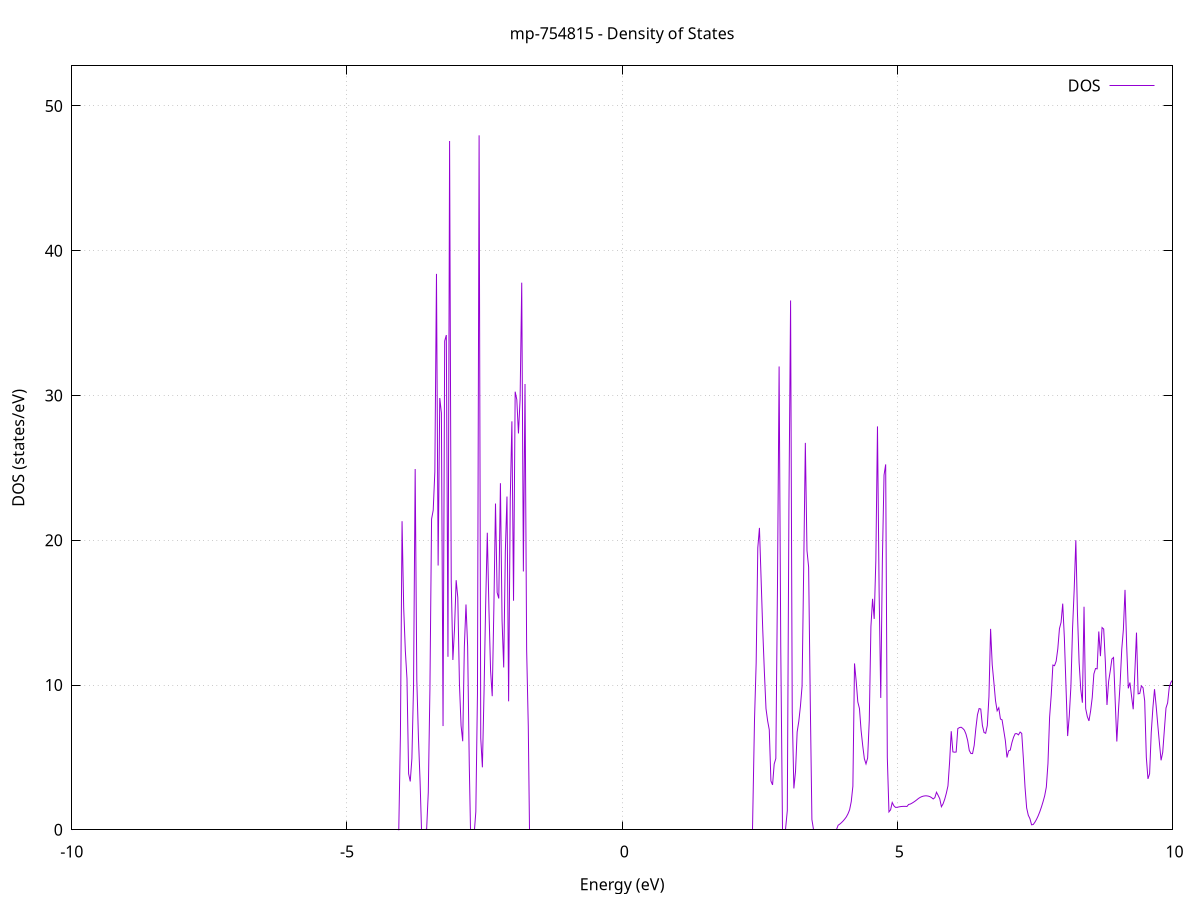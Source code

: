 set title 'mp-754815 - Density of States'
set xlabel 'Energy (eV)'
set ylabel 'DOS (states/eV)'
set grid
set xrange [-10:10]
set yrange [0:52.766]
set xzeroaxis lt -1
set terminal png size 800,600
set output 'mp-754815_dos_gnuplot.png'
plot '-' using 1:2 with lines title 'DOS'
-45.582300 0.000000
-45.552500 0.000000
-45.522700 0.000000
-45.492900 0.000000
-45.463100 0.000000
-45.433300 0.000000
-45.403500 0.000000
-45.373700 0.000000
-45.344000 0.000000
-45.314200 0.000000
-45.284400 0.000000
-45.254600 0.000000
-45.224800 0.000000
-45.195000 0.000000
-45.165200 0.000000
-45.135400 0.000000
-45.105700 0.000000
-45.075900 0.000000
-45.046100 0.000000
-45.016300 0.000000
-44.986500 0.000000
-44.956700 0.000000
-44.926900 0.000000
-44.897100 0.000000
-44.867400 0.000000
-44.837600 0.000000
-44.807800 0.000000
-44.778000 0.000000
-44.748200 0.000000
-44.718400 0.000000
-44.688600 0.000000
-44.658800 0.000000
-44.629100 0.000000
-44.599300 0.000000
-44.569500 0.000000
-44.539700 0.000000
-44.509900 0.000000
-44.480100 0.000000
-44.450300 0.000000
-44.420500 0.000000
-44.390800 0.000000
-44.361000 0.000000
-44.331200 0.000000
-44.301400 0.000000
-44.271600 0.000000
-44.241800 0.000000
-44.212000 0.000000
-44.182200 0.000000
-44.152500 0.000000
-44.122700 0.000000
-44.092900 0.000000
-44.063100 0.000000
-44.033300 0.000000
-44.003500 0.000000
-43.973700 0.000000
-43.943900 0.000000
-43.914200 0.000000
-43.884400 0.000000
-43.854600 0.000000
-43.824800 0.000000
-43.795000 0.000000
-43.765200 0.000000
-43.735400 0.000000
-43.705600 0.000000
-43.675900 0.000000
-43.646100 0.000000
-43.616300 0.000000
-43.586500 0.000000
-43.556700 0.000000
-43.526900 0.000000
-43.497100 0.000000
-43.467300 0.000000
-43.437600 0.000000
-43.407800 0.000000
-43.378000 0.000000
-43.348200 0.000000
-43.318400 0.000000
-43.288600 0.000000
-43.258800 0.000000
-43.229000 0.000000
-43.199300 0.000000
-43.169500 0.000000
-43.139700 0.000000
-43.109900 0.000000
-43.080100 0.000000
-43.050300 0.000000
-43.020500 0.000000
-42.990700 0.000000
-42.961000 0.000000
-42.931200 0.000000
-42.901400 0.000000
-42.871600 0.000000
-42.841800 0.000000
-42.812000 0.000000
-42.782200 0.000000
-42.752400 0.000000
-42.722700 0.000000
-42.692900 0.000000
-42.663100 0.000000
-42.633300 0.000000
-42.603500 0.000000
-42.573700 0.000000
-42.543900 0.000000
-42.514100 0.000000
-42.484400 0.000000
-42.454600 0.000000
-42.424800 0.000000
-42.395000 0.000000
-42.365200 0.000000
-42.335400 0.000000
-42.305600 0.000000
-42.275800 0.000000
-42.246100 0.000000
-42.216300 0.000000
-42.186500 0.000000
-42.156700 0.000000
-42.126900 0.000000
-42.097100 0.000000
-42.067300 0.000000
-42.037500 0.000000
-42.007800 0.000000
-41.978000 0.000000
-41.948200 0.000000
-41.918400 0.000000
-41.888600 0.000000
-41.858800 0.000000
-41.829000 0.000000
-41.799200 0.000000
-41.769500 0.000000
-41.739700 0.000000
-41.709900 0.000000
-41.680100 0.000000
-41.650300 0.000000
-41.620500 0.000000
-41.590700 0.000000
-41.560900 0.000000
-41.531200 0.000000
-41.501400 0.000000
-41.471600 0.000000
-41.441800 0.000000
-41.412000 0.000000
-41.382200 0.000000
-41.352400 0.000000
-41.322600 0.000000
-41.292900 0.000000
-41.263100 0.000000
-41.233300 0.000000
-41.203500 0.000000
-41.173700 0.000000
-41.143900 0.000000
-41.114100 0.000000
-41.084300 0.000000
-41.054600 0.000000
-41.024800 0.000000
-40.995000 0.000000
-40.965200 0.000000
-40.935400 0.000000
-40.905600 0.000000
-40.875800 0.000000
-40.846000 0.000000
-40.816300 0.000000
-40.786500 0.000000
-40.756700 0.000000
-40.726900 0.000000
-40.697100 0.000000
-40.667300 0.000000
-40.637500 0.000000
-40.607800 0.000000
-40.578000 0.000000
-40.548200 0.000000
-40.518400 0.000000
-40.488600 0.000000
-40.458800 0.000000
-40.429000 0.000000
-40.399200 0.000000
-40.369500 0.000000
-40.339700 0.000000
-40.309900 0.000000
-40.280100 0.000000
-40.250300 0.000000
-40.220500 0.000000
-40.190700 0.000000
-40.160900 0.000000
-40.131200 0.000000
-40.101400 0.000000
-40.071600 0.000000
-40.041800 0.000000
-40.012000 0.000000
-39.982200 0.000000
-39.952400 0.000000
-39.922600 0.000000
-39.892900 0.000000
-39.863100 0.000000
-39.833300 0.000000
-39.803500 0.000000
-39.773700 0.000000
-39.743900 0.000000
-39.714100 0.000000
-39.684300 0.000000
-39.654600 0.000000
-39.624800 0.000000
-39.595000 0.000000
-39.565200 0.000000
-39.535400 0.000000
-39.505600 0.000000
-39.475800 0.000000
-39.446000 0.000000
-39.416300 0.000000
-39.386500 0.000000
-39.356700 0.000000
-39.326900 0.000000
-39.297100 0.000000
-39.267300 0.000000
-39.237500 0.000000
-39.207700 0.000000
-39.178000 0.000000
-39.148200 0.000000
-39.118400 0.000000
-39.088600 0.000000
-39.058800 0.000000
-39.029000 0.000000
-38.999200 0.000000
-38.969400 0.000000
-38.939700 0.000000
-38.909900 0.000000
-38.880100 0.000000
-38.850300 0.000000
-38.820500 0.000000
-38.790700 0.000000
-38.760900 0.000000
-38.731100 0.000000
-38.701400 0.000000
-38.671600 0.000000
-38.641800 0.000000
-38.612000 0.000000
-38.582200 0.000000
-38.552400 0.000000
-38.522600 0.000000
-38.492800 0.000000
-38.463100 0.000000
-38.433300 0.000000
-38.403500 0.000000
-38.373700 0.000000
-38.343900 0.000000
-38.314100 0.000000
-38.284300 0.000000
-38.254500 0.000000
-38.224800 0.000000
-38.195000 0.000000
-38.165200 0.000000
-38.135400 0.000000
-38.105600 0.000000
-38.075800 0.000000
-38.046000 0.000000
-38.016200 0.000000
-37.986500 0.000000
-37.956700 0.000000
-37.926900 0.000000
-37.897100 0.000000
-37.867300 0.000000
-37.837500 0.000000
-37.807700 0.000000
-37.777900 0.000000
-37.748200 0.000000
-37.718400 0.000000
-37.688600 0.000000
-37.658800 0.000000
-37.629000 0.000000
-37.599200 0.000000
-37.569400 0.000000
-37.539600 0.000000
-37.509900 0.000000
-37.480100 0.000000
-37.450300 0.000000
-37.420500 0.000000
-37.390700 0.000000
-37.360900 0.000000
-37.331100 0.000000
-37.301300 0.000000
-37.271600 0.000000
-37.241800 0.000000
-37.212000 0.000000
-37.182200 0.000000
-37.152400 0.000000
-37.122600 0.000000
-37.092800 0.000000
-37.063000 0.000000
-37.033300 0.000000
-37.003500 0.000000
-36.973700 0.000000
-36.943900 0.000000
-36.914100 0.000000
-36.884300 0.000000
-36.854500 0.000000
-36.824700 0.000000
-36.795000 0.000000
-36.765200 0.000000
-36.735400 0.000000
-36.705600 0.000000
-36.675800 0.000000
-36.646000 0.000000
-36.616200 0.000000
-36.586400 0.000000
-36.556700 0.000000
-36.526900 0.000000
-36.497100 0.000000
-36.467300 0.000000
-36.437500 0.000000
-36.407700 0.000000
-36.377900 0.000000
-36.348100 0.000000
-36.318400 0.000000
-36.288600 0.000000
-36.258800 0.000000
-36.229000 0.000000
-36.199200 0.000000
-36.169400 0.000000
-36.139600 0.000000
-36.109800 0.000000
-36.080100 0.000000
-36.050300 0.000000
-36.020500 0.000000
-35.990700 0.000000
-35.960900 0.000000
-35.931100 0.000000
-35.901300 0.000000
-35.871500 0.000000
-35.841800 0.000000
-35.812000 0.000000
-35.782200 0.000000
-35.752400 0.000000
-35.722600 0.000000
-35.692800 0.000000
-35.663000 0.000000
-35.633200 0.000000
-35.603500 0.000000
-35.573700 0.000000
-35.543900 0.000000
-35.514100 0.000000
-35.484300 0.000000
-35.454500 0.000000
-35.424700 0.000000
-35.394900 0.000000
-35.365200 0.000000
-35.335400 0.000000
-35.305600 0.000000
-35.275800 0.000000
-35.246000 0.000000
-35.216200 0.000000
-35.186400 0.000000
-35.156700 0.000000
-35.126900 0.000000
-35.097100 0.000000
-35.067300 0.000000
-35.037500 0.000000
-35.007700 0.000000
-34.977900 0.000000
-34.948100 0.000000
-34.918400 0.000000
-34.888600 0.000000
-34.858800 0.000000
-34.829000 0.000000
-34.799200 0.000000
-34.769400 0.000000
-34.739600 0.000000
-34.709800 0.000000
-34.680100 0.000000
-34.650300 0.000000
-34.620500 0.000000
-34.590700 0.000000
-34.560900 0.000000
-34.531100 0.000000
-34.501300 0.000000
-34.471500 0.000000
-34.441800 0.000000
-34.412000 0.000000
-34.382200 0.000000
-34.352400 0.000000
-34.322600 0.000000
-34.292800 0.000000
-34.263000 0.000000
-34.233200 0.000000
-34.203500 0.000000
-34.173700 0.000000
-34.143900 0.000000
-34.114100 0.000000
-34.084300 0.000000
-34.054500 0.000000
-34.024700 0.000000
-33.994900 0.000000
-33.965200 0.000000
-33.935400 0.000000
-33.905600 0.000000
-33.875800 0.000000
-33.846000 0.000000
-33.816200 0.000000
-33.786400 0.000000
-33.756600 0.000000
-33.726900 0.000000
-33.697100 0.000000
-33.667300 0.000000
-33.637500 0.000000
-33.607700 0.000000
-33.577900 0.000000
-33.548100 0.000000
-33.518300 0.000000
-33.488600 0.000000
-33.458800 0.000000
-33.429000 0.000000
-33.399200 0.000000
-33.369400 0.000000
-33.339600 0.000000
-33.309800 0.000000
-33.280000 0.000000
-33.250300 0.000000
-33.220500 0.000000
-33.190700 0.000000
-33.160900 0.000000
-33.131100 0.000000
-33.101300 0.000000
-33.071500 0.000000
-33.041700 0.000000
-33.012000 0.000000
-32.982200 0.000000
-32.952400 0.000000
-32.922600 0.000000
-32.892800 0.000000
-32.863000 0.000000
-32.833200 0.000000
-32.803400 0.000000
-32.773700 0.000000
-32.743900 0.000000
-32.714100 0.000000
-32.684300 0.000000
-32.654500 0.000000
-32.624700 0.000000
-32.594900 0.000000
-32.565100 0.000000
-32.535400 0.000000
-32.505600 0.000000
-32.475800 0.000000
-32.446000 0.000000
-32.416200 0.000000
-32.386400 0.000000
-32.356600 0.000000
-32.326800 0.000000
-32.297100 0.000000
-32.267300 0.000000
-32.237500 0.000000
-32.207700 0.000000
-32.177900 0.000000
-32.148100 0.000000
-32.118300 0.000000
-32.088500 0.000000
-32.058800 0.000000
-32.029000 0.000000
-31.999200 0.000000
-31.969400 0.000000
-31.939600 0.000000
-31.909800 0.000000
-31.880000 0.000000
-31.850200 0.000000
-31.820500 0.000000
-31.790700 0.000000
-31.760900 0.000000
-31.731100 0.000000
-31.701300 0.000000
-31.671500 0.000000
-31.641700 0.000000
-31.611900 0.000000
-31.582200 0.000000
-31.552400 0.000000
-31.522600 0.000000
-31.492800 0.000000
-31.463000 0.000000
-31.433200 0.000000
-31.403400 0.000000
-31.373600 0.000000
-31.343900 0.000000
-31.314100 0.000000
-31.284300 0.000000
-31.254500 0.000000
-31.224700 0.000000
-31.194900 0.000000
-31.165100 0.000000
-31.135300 0.000000
-31.105600 0.000000
-31.075800 0.000000
-31.046000 0.000000
-31.016200 0.000000
-30.986400 0.000000
-30.956600 0.000000
-30.926800 0.000000
-30.897000 0.000000
-30.867300 0.000000
-30.837500 0.000000
-30.807700 0.000000
-30.777900 0.000000
-30.748100 0.000000
-30.718300 0.000000
-30.688500 0.000000
-30.658700 0.000000
-30.629000 0.000000
-30.599200 0.000000
-30.569400 0.000000
-30.539600 0.000000
-30.509800 0.000000
-30.480000 0.000000
-30.450200 0.000000
-30.420400 0.000000
-30.390700 0.000000
-30.360900 0.000000
-30.331100 0.000000
-30.301300 0.000000
-30.271500 0.000000
-30.241700 0.000000
-30.211900 0.000000
-30.182100 0.000000
-30.152400 0.000000
-30.122600 0.000000
-30.092800 0.000000
-30.063000 0.000000
-30.033200 0.000000
-30.003400 0.000000
-29.973600 0.000000
-29.943900 0.000000
-29.914100 0.000000
-29.884300 0.000000
-29.854500 0.000000
-29.824700 0.000000
-29.794900 0.000000
-29.765100 0.000000
-29.735300 0.000000
-29.705600 0.000000
-29.675800 0.000000
-29.646000 0.000000
-29.616200 0.000000
-29.586400 0.000000
-29.556600 0.000000
-29.526800 0.000000
-29.497000 0.000000
-29.467300 0.000000
-29.437500 0.000000
-29.407700 0.000000
-29.377900 0.000000
-29.348100 0.000000
-29.318300 0.000000
-29.288500 0.000000
-29.258700 0.000000
-29.229000 0.000000
-29.199200 0.000000
-29.169400 0.000000
-29.139600 0.000000
-29.109800 0.000000
-29.080000 0.000000
-29.050200 0.000000
-29.020400 0.000000
-28.990700 0.000000
-28.960900 0.000000
-28.931100 0.000000
-28.901300 0.000000
-28.871500 0.000000
-28.841700 0.000000
-28.811900 0.000000
-28.782100 0.000000
-28.752400 0.000000
-28.722600 0.000000
-28.692800 0.000000
-28.663000 0.000000
-28.633200 0.000000
-28.603400 0.000000
-28.573600 0.000000
-28.543800 0.000000
-28.514100 0.000000
-28.484300 0.000000
-28.454500 0.000000
-28.424700 0.000000
-28.394900 0.000000
-28.365100 0.000000
-28.335300 0.000000
-28.305500 0.000000
-28.275800 0.000000
-28.246000 0.000000
-28.216200 0.000000
-28.186400 0.000000
-28.156600 0.000000
-28.126800 0.000000
-28.097000 0.000000
-28.067200 0.000000
-28.037500 0.000000
-28.007700 0.000000
-27.977900 0.000000
-27.948100 0.000000
-27.918300 0.000000
-27.888500 0.000000
-27.858700 0.000000
-27.828900 0.000000
-27.799200 0.000000
-27.769400 0.000000
-27.739600 0.000000
-27.709800 0.000000
-27.680000 0.000000
-27.650200 0.000000
-27.620400 0.000000
-27.590600 0.000000
-27.560900 0.000000
-27.531100 0.000000
-27.501300 0.000000
-27.471500 0.000000
-27.441700 0.000000
-27.411900 0.000000
-27.382100 0.000000
-27.352300 0.000000
-27.322600 0.000000
-27.292800 0.000000
-27.263000 0.000000
-27.233200 0.000000
-27.203400 0.000000
-27.173600 0.000000
-27.143800 0.000000
-27.114000 0.000000
-27.084300 0.000000
-27.054500 0.000000
-27.024700 0.000000
-26.994900 0.000000
-26.965100 0.000000
-26.935300 0.000000
-26.905500 0.000000
-26.875700 0.000000
-26.846000 0.000000
-26.816200 0.000000
-26.786400 0.000000
-26.756600 0.000000
-26.726800 0.000000
-26.697000 0.000000
-26.667200 0.000000
-26.637400 0.000000
-26.607700 0.000000
-26.577900 0.000000
-26.548100 0.000000
-26.518300 0.000000
-26.488500 0.000000
-26.458700 0.000000
-26.428900 0.000000
-26.399100 0.000000
-26.369400 0.000000
-26.339600 0.000000
-26.309800 0.000000
-26.280000 0.000000
-26.250200 0.000000
-26.220400 0.000000
-26.190600 0.000000
-26.160800 0.000000
-26.131100 0.000000
-26.101300 0.000000
-26.071500 0.000000
-26.041700 0.000000
-26.011900 0.000000
-25.982100 0.000000
-25.952300 0.000000
-25.922500 0.000000
-25.892800 0.000000
-25.863000 0.000000
-25.833200 0.000000
-25.803400 0.000000
-25.773600 0.000000
-25.743800 0.000000
-25.714000 0.000000
-25.684200 0.000000
-25.654500 0.000000
-25.624700 0.000000
-25.594900 0.000000
-25.565100 0.000000
-25.535300 0.000000
-25.505500 0.000000
-25.475700 0.000000
-25.445900 0.000000
-25.416200 0.000000
-25.386400 0.000000
-25.356600 0.000000
-25.326800 0.000000
-25.297000 0.000000
-25.267200 0.000000
-25.237400 0.000000
-25.207600 0.000000
-25.177900 0.000000
-25.148100 0.000000
-25.118300 0.000000
-25.088500 0.000000
-25.058700 0.000000
-25.028900 0.000000
-24.999100 0.000000
-24.969300 0.000000
-24.939600 0.000000
-24.909800 0.000000
-24.880000 0.000000
-24.850200 0.000000
-24.820400 0.000000
-24.790600 0.000000
-24.760800 0.000000
-24.731100 0.000000
-24.701300 0.000000
-24.671500 0.000000
-24.641700 0.000000
-24.611900 0.000000
-24.582100 0.000000
-24.552300 0.000000
-24.522500 0.000000
-24.492800 0.000000
-24.463000 0.000000
-24.433200 0.000000
-24.403400 0.000000
-24.373600 0.000000
-24.343800 0.000000
-24.314000 0.000000
-24.284200 0.000000
-24.254500 0.000000
-24.224700 0.000000
-24.194900 0.000000
-24.165100 0.000000
-24.135300 0.000000
-24.105500 0.000000
-24.075700 0.000000
-24.045900 0.000000
-24.016200 0.000000
-23.986400 0.000000
-23.956600 0.000000
-23.926800 0.000000
-23.897000 0.000000
-23.867200 0.000000
-23.837400 0.000000
-23.807600 0.000000
-23.777900 0.000000
-23.748100 0.000000
-23.718300 0.000000
-23.688500 0.000000
-23.658700 0.000000
-23.628900 0.000000
-23.599100 0.000000
-23.569300 0.000000
-23.539600 0.000000
-23.509800 0.000000
-23.480000 0.000000
-23.450200 0.000000
-23.420400 0.000000
-23.390600 0.000000
-23.360800 0.000000
-23.331000 0.000000
-23.301300 0.000000
-23.271500 0.000000
-23.241700 0.000000
-23.211900 0.000000
-23.182100 0.000000
-23.152300 0.000000
-23.122500 0.000000
-23.092700 0.000000
-23.063000 0.000000
-23.033200 0.000000
-23.003400 0.000000
-22.973600 77.261100
-22.943800 0.000000
-22.914000 56.238000
-22.884200 0.000000
-22.854400 0.000000
-22.824700 0.000000
-22.794900 0.000000
-22.765100 0.000000
-22.735300 0.000000
-22.705500 0.000000
-22.675700 0.000000
-22.645900 0.000000
-22.616100 0.000000
-22.586400 0.000000
-22.556600 0.000000
-22.526800 0.000000
-22.497000 0.000000
-22.467200 0.000000
-22.437400 0.000000
-22.407600 0.000000
-22.377800 0.000000
-22.348100 0.000000
-22.318300 0.000000
-22.288500 0.000000
-22.258700 0.000000
-22.228900 0.000000
-22.199100 0.000000
-22.169300 0.000000
-22.139500 0.000000
-22.109800 0.000000
-22.080000 0.000000
-22.050200 0.000000
-22.020400 0.000000
-21.990600 0.000000
-21.960800 0.000000
-21.931000 0.000000
-21.901200 0.000000
-21.871500 0.000000
-21.841700 0.000000
-21.811900 0.000000
-21.782100 0.000000
-21.752300 0.000000
-21.722500 0.000000
-21.692700 0.000000
-21.662900 0.000000
-21.633200 0.000000
-21.603400 0.000000
-21.573600 0.000000
-21.543800 0.000000
-21.514000 0.000000
-21.484200 0.000000
-21.454400 0.000000
-21.424600 0.000000
-21.394900 0.000000
-21.365100 0.000000
-21.335300 0.000000
-21.305500 0.000000
-21.275700 0.000000
-21.245900 0.000000
-21.216100 0.000000
-21.186300 0.000000
-21.156600 0.000000
-21.126800 0.000000
-21.097000 0.000000
-21.067200 0.000000
-21.037400 0.000000
-21.007600 0.000000
-20.977800 0.000000
-20.948000 0.000000
-20.918300 0.000000
-20.888500 0.000000
-20.858700 0.000000
-20.828900 0.000000
-20.799100 0.000000
-20.769300 0.000000
-20.739500 0.000000
-20.709700 0.000000
-20.680000 0.000000
-20.650200 0.000000
-20.620400 0.000000
-20.590600 0.000000
-20.560800 0.000000
-20.531000 0.000000
-20.501200 0.000000
-20.471400 0.000000
-20.441700 0.000000
-20.411900 0.000000
-20.382100 0.000000
-20.352300 0.000000
-20.322500 0.000000
-20.292700 0.000000
-20.262900 0.000000
-20.233100 0.000000
-20.203400 0.000000
-20.173600 0.000000
-20.143800 0.000000
-20.114000 0.000000
-20.084200 0.000000
-20.054400 0.000000
-20.024600 0.000000
-19.994800 0.000000
-19.965100 0.000000
-19.935300 0.000000
-19.905500 0.000000
-19.875700 0.000000
-19.845900 0.000000
-19.816100 0.000000
-19.786300 0.000000
-19.756500 0.000000
-19.726800 0.000000
-19.697000 0.000000
-19.667200 0.000000
-19.637400 0.000000
-19.607600 0.000000
-19.577800 0.000000
-19.548000 0.000000
-19.518200 0.000000
-19.488500 0.000000
-19.458700 0.000000
-19.428900 0.000000
-19.399100 0.000000
-19.369300 0.000000
-19.339500 0.000000
-19.309700 0.000000
-19.280000 0.000000
-19.250200 0.000000
-19.220400 0.000000
-19.190600 0.000000
-19.160800 0.000000
-19.131000 0.000000
-19.101200 0.000000
-19.071400 0.000000
-19.041700 0.000000
-19.011900 0.000000
-18.982100 0.000000
-18.952300 0.000000
-18.922500 0.000000
-18.892700 0.000000
-18.862900 0.000000
-18.833100 0.000000
-18.803400 0.000000
-18.773600 0.000000
-18.743800 0.000000
-18.714000 0.000000
-18.684200 0.000000
-18.654400 0.000000
-18.624600 0.000000
-18.594800 0.000000
-18.565100 0.000000
-18.535300 0.000000
-18.505500 0.000000
-18.475700 0.000000
-18.445900 0.000000
-18.416100 0.000000
-18.386300 0.000000
-18.356500 0.000000
-18.326800 0.000000
-18.297000 0.000000
-18.267200 0.000000
-18.237400 0.000000
-18.207600 0.000000
-18.177800 0.000000
-18.148000 0.000000
-18.118200 0.000000
-18.088500 0.000000
-18.058700 0.000000
-18.028900 0.000000
-17.999100 0.000000
-17.969300 0.000000
-17.939500 0.000000
-17.909700 0.000000
-17.879900 0.000000
-17.850200 0.000000
-17.820400 0.000000
-17.790600 0.000000
-17.760800 0.000000
-17.731000 0.000000
-17.701200 0.000000
-17.671400 0.000000
-17.641600 0.000000
-17.611900 0.000000
-17.582100 0.000000
-17.552300 0.000000
-17.522500 0.000000
-17.492700 0.000000
-17.462900 0.000000
-17.433100 0.000000
-17.403300 0.000000
-17.373600 0.000000
-17.343800 0.000000
-17.314000 0.000000
-17.284200 0.000000
-17.254400 0.000000
-17.224600 0.000000
-17.194800 0.000000
-17.165000 0.000000
-17.135300 0.000000
-17.105500 0.000000
-17.075700 0.000000
-17.045900 0.000000
-17.016100 0.000000
-16.986300 0.000000
-16.956500 0.000000
-16.926700 0.000000
-16.897000 0.000000
-16.867200 0.000000
-16.837400 0.000000
-16.807600 0.000000
-16.777800 0.000000
-16.748000 0.000000
-16.718200 0.000000
-16.688400 0.000000
-16.658700 0.000000
-16.628900 0.000000
-16.599100 0.000000
-16.569300 0.000000
-16.539500 0.000000
-16.509700 0.000000
-16.479900 0.000000
-16.450100 0.000000
-16.420400 0.000000
-16.390600 0.000000
-16.360800 0.000000
-16.331000 0.000000
-16.301200 0.000000
-16.271400 0.000000
-16.241600 0.000000
-16.211800 0.000000
-16.182100 0.000000
-16.152300 0.000000
-16.122500 0.000000
-16.092700 0.000000
-16.062900 0.000000
-16.033100 0.000000
-16.003300 0.000000
-15.973500 0.000000
-15.943800 0.000000
-15.914000 0.000000
-15.884200 0.000000
-15.854400 0.000000
-15.824600 0.000000
-15.794800 0.000000
-15.765000 0.000000
-15.735200 0.000000
-15.705500 0.000000
-15.675700 0.000000
-15.645900 0.000000
-15.616100 0.000000
-15.586300 0.000000
-15.556500 0.000000
-15.526700 0.000000
-15.496900 0.000000
-15.467200 0.000000
-15.437400 0.000000
-15.407600 0.000000
-15.377800 0.000000
-15.348000 0.000000
-15.318200 0.000000
-15.288400 0.000000
-15.258600 0.000000
-15.228900 0.000000
-15.199100 0.000000
-15.169300 0.000000
-15.139500 0.000000
-15.109700 0.000000
-15.079900 0.000000
-15.050100 0.000000
-15.020300 0.000000
-14.990600 0.000000
-14.960800 0.000000
-14.931000 0.000000
-14.901200 0.000000
-14.871400 0.000000
-14.841600 0.000000
-14.811800 0.000000
-14.782000 0.000000
-14.752300 0.000000
-14.722500 0.000000
-14.692700 0.000000
-14.662900 3.555000
-14.633100 9.672700
-14.603300 10.391000
-14.573500 15.060500
-14.543700 21.905200
-14.514000 8.415100
-14.484200 0.481800
-14.454400 0.000000
-14.424600 17.682200
-14.394800 24.382700
-14.365000 58.681000
-14.335200 46.483500
-14.305400 86.523600
-14.275700 70.316700
-14.245900 127.443700
-14.216100 0.000000
-14.186300 0.000000
-14.156500 0.000000
-14.126700 0.000000
-14.096900 0.000000
-14.067200 0.000000
-14.037400 0.000000
-14.007600 0.000000
-13.977800 0.000000
-13.948000 0.000000
-13.918200 0.000000
-13.888400 0.000000
-13.858600 0.000000
-13.828900 0.000000
-13.799100 0.000000
-13.769300 0.000000
-13.739500 0.000000
-13.709700 0.000000
-13.679900 0.000000
-13.650100 0.000000
-13.620300 0.000000
-13.590600 0.000000
-13.560800 0.000000
-13.531000 0.000000
-13.501200 0.000000
-13.471400 0.000000
-13.441600 0.000000
-13.411800 0.000000
-13.382000 0.000000
-13.352300 0.000000
-13.322500 0.000000
-13.292700 0.000000
-13.262900 0.000000
-13.233100 0.000000
-13.203300 0.000000
-13.173500 0.000000
-13.143700 0.000000
-13.114000 0.000000
-13.084200 0.000000
-13.054400 0.000000
-13.024600 0.000000
-12.994800 0.000000
-12.965000 0.000000
-12.935200 0.000000
-12.905400 0.000000
-12.875700 0.000000
-12.845900 0.000000
-12.816100 0.000000
-12.786300 0.000000
-12.756500 0.000000
-12.726700 0.000000
-12.696900 0.000000
-12.667100 0.000000
-12.637400 0.000000
-12.607600 0.000000
-12.577800 0.000000
-12.548000 0.000000
-12.518200 0.000000
-12.488400 0.000000
-12.458600 0.000000
-12.428800 0.000000
-12.399100 0.000000
-12.369300 0.000000
-12.339500 0.000000
-12.309700 0.000000
-12.279900 0.000000
-12.250100 0.000000
-12.220300 0.000000
-12.190500 0.000000
-12.160800 0.000000
-12.131000 0.000000
-12.101200 0.000000
-12.071400 0.000000
-12.041600 0.000000
-12.011800 0.000000
-11.982000 0.000000
-11.952200 0.000000
-11.922500 0.000000
-11.892700 0.000000
-11.862900 0.000000
-11.833100 0.000000
-11.803300 0.000000
-11.773500 0.000000
-11.743700 0.000000
-11.713900 0.000000
-11.684200 0.000000
-11.654400 0.000000
-11.624600 0.000000
-11.594800 0.000000
-11.565000 0.000000
-11.535200 0.000000
-11.505400 0.000000
-11.475600 0.000000
-11.445900 0.000000
-11.416100 0.000000
-11.386300 0.000000
-11.356500 0.000000
-11.326700 0.000000
-11.296900 0.000000
-11.267100 0.000000
-11.237300 0.000000
-11.207600 0.000000
-11.177800 0.000000
-11.148000 0.000000
-11.118200 0.000000
-11.088400 0.000000
-11.058600 0.000000
-11.028800 0.000000
-10.999000 0.000000
-10.969300 0.000000
-10.939500 0.000000
-10.909700 0.000000
-10.879900 0.000000
-10.850100 0.000000
-10.820300 0.000000
-10.790500 0.000000
-10.760700 0.000000
-10.731000 0.000000
-10.701200 0.000000
-10.671400 0.000000
-10.641600 0.000000
-10.611800 0.000000
-10.582000 0.000000
-10.552200 0.000000
-10.522400 0.000000
-10.492700 0.000000
-10.462900 0.000000
-10.433100 0.000000
-10.403300 0.000000
-10.373500 0.000000
-10.343700 0.000000
-10.313900 0.000000
-10.284100 0.000000
-10.254400 0.000000
-10.224600 0.000000
-10.194800 0.000000
-10.165000 0.000000
-10.135200 0.000000
-10.105400 0.000000
-10.075600 0.000000
-10.045800 0.000000
-10.016100 0.000000
-9.986300 0.000000
-9.956500 0.000000
-9.926700 0.000000
-9.896900 0.000000
-9.867100 0.000000
-9.837300 0.000000
-9.807500 0.000000
-9.777800 0.000000
-9.748000 0.000000
-9.718200 0.000000
-9.688400 0.000000
-9.658600 0.000000
-9.628800 0.000000
-9.599000 0.000000
-9.569200 0.000000
-9.539500 0.000000
-9.509700 0.000000
-9.479900 0.000000
-9.450100 0.000000
-9.420300 0.000000
-9.390500 0.000000
-9.360700 0.000000
-9.330900 0.000000
-9.301200 0.000000
-9.271400 0.000000
-9.241600 0.000000
-9.211800 0.000000
-9.182000 0.000000
-9.152200 0.000000
-9.122400 0.000000
-9.092600 0.000000
-9.062900 0.000000
-9.033100 0.000000
-9.003300 0.000000
-8.973500 0.000000
-8.943700 0.000000
-8.913900 0.000000
-8.884100 0.000000
-8.854400 0.000000
-8.824600 0.000000
-8.794800 0.000000
-8.765000 0.000000
-8.735200 0.000000
-8.705400 0.000000
-8.675600 0.000000
-8.645800 0.000000
-8.616100 0.000000
-8.586300 0.000000
-8.556500 0.000000
-8.526700 0.000000
-8.496900 0.000000
-8.467100 0.000000
-8.437300 0.000000
-8.407500 0.000000
-8.377800 0.000000
-8.348000 0.000000
-8.318200 0.000000
-8.288400 0.000000
-8.258600 0.000000
-8.228800 0.000000
-8.199000 0.000000
-8.169200 0.000000
-8.139500 0.000000
-8.109700 0.000000
-8.079900 0.000000
-8.050100 0.000000
-8.020300 0.000000
-7.990500 0.000000
-7.960700 0.000000
-7.930900 0.000000
-7.901200 0.000000
-7.871400 0.000000
-7.841600 0.000000
-7.811800 0.000000
-7.782000 0.000000
-7.752200 0.000000
-7.722400 0.000000
-7.692600 0.000000
-7.662900 0.000000
-7.633100 0.000000
-7.603300 0.000000
-7.573500 0.000000
-7.543700 0.000000
-7.513900 0.000000
-7.484100 0.000000
-7.454300 0.000000
-7.424600 0.000000
-7.394800 0.000000
-7.365000 0.000000
-7.335200 0.000000
-7.305400 0.000000
-7.275600 0.000000
-7.245800 0.000000
-7.216000 0.000000
-7.186300 0.000000
-7.156500 0.000000
-7.126700 0.000000
-7.096900 0.000000
-7.067100 0.000000
-7.037300 0.000000
-7.007500 0.000000
-6.977700 0.000000
-6.948000 0.000000
-6.918200 0.000000
-6.888400 0.000000
-6.858600 0.000000
-6.828800 0.000000
-6.799000 0.000000
-6.769200 0.000000
-6.739400 0.000000
-6.709700 0.000000
-6.679900 0.000000
-6.650100 0.000000
-6.620300 0.000000
-6.590500 0.000000
-6.560700 0.000000
-6.530900 0.000000
-6.501100 0.000000
-6.471400 0.000000
-6.441600 0.000000
-6.411800 0.000000
-6.382000 0.000000
-6.352200 0.000000
-6.322400 0.000000
-6.292600 0.000000
-6.262800 0.000000
-6.233100 0.000000
-6.203300 0.000000
-6.173500 0.000000
-6.143700 0.000000
-6.113900 0.000000
-6.084100 0.000000
-6.054300 0.000000
-6.024500 0.000000
-5.994800 0.000000
-5.965000 0.000000
-5.935200 0.000000
-5.905400 0.000000
-5.875600 0.000000
-5.845800 0.000000
-5.816000 0.000000
-5.786200 0.000000
-5.756500 0.000000
-5.726700 0.000000
-5.696900 0.000000
-5.667100 0.000000
-5.637300 0.000000
-5.607500 0.000000
-5.577700 0.000000
-5.547900 0.000000
-5.518200 0.000000
-5.488400 0.000000
-5.458600 0.000000
-5.428800 0.000000
-5.399000 0.000000
-5.369200 0.000000
-5.339400 0.000000
-5.309600 0.000000
-5.279900 0.000000
-5.250100 0.000000
-5.220300 0.000000
-5.190500 0.000000
-5.160700 0.000000
-5.130900 0.000000
-5.101100 0.000000
-5.071300 0.000000
-5.041600 0.000000
-5.011800 0.000000
-4.982000 0.000000
-4.952200 0.000000
-4.922400 0.000000
-4.892600 0.000000
-4.862800 0.000000
-4.833000 0.000000
-4.803300 0.000000
-4.773500 0.000000
-4.743700 0.000000
-4.713900 0.000000
-4.684100 0.000000
-4.654300 0.000000
-4.624500 0.000000
-4.594700 0.000000
-4.565000 0.000000
-4.535200 0.000000
-4.505400 0.000000
-4.475600 0.000000
-4.445800 0.000000
-4.416000 0.000000
-4.386200 0.000000
-4.356400 0.000000
-4.326700 0.000000
-4.296900 0.000000
-4.267100 0.000000
-4.237300 0.000000
-4.207500 0.000000
-4.177700 0.000000
-4.147900 0.000000
-4.118100 0.000000
-4.088400 0.000000
-4.058600 0.000400
-4.028800 6.532000
-3.999000 21.314800
-3.969200 15.309200
-3.939400 12.357800
-3.909600 10.438200
-3.879800 3.868800
-3.850100 3.337900
-3.820300 4.918100
-3.790500 9.908300
-3.760700 24.918700
-3.730900 10.331100
-3.701100 6.340100
-3.671300 3.318200
-3.641500 0.000000
-3.611800 0.000000
-3.582000 0.000000
-3.552200 0.049800
-3.522400 2.589900
-3.492600 9.737200
-3.462800 21.460700
-3.433000 22.071100
-3.403300 24.726800
-3.373500 38.398800
-3.343700 18.254500
-3.313900 29.823100
-3.284100 28.788400
-3.254300 7.163000
-3.224500 33.765300
-3.194700 34.172100
-3.165000 11.949700
-3.135200 47.576000
-3.105400 17.146500
-3.075600 11.727000
-3.045800 13.887500
-3.016000 17.239900
-2.986200 16.042300
-2.956400 10.088700
-2.926700 7.188500
-2.896900 6.114400
-2.867100 12.657700
-2.837300 15.561700
-2.807500 12.674600
-2.777700 4.515000
-2.747900 0.000000
-2.718100 0.000000
-2.688400 0.000000
-2.658600 1.241900
-2.628800 9.421400
-2.599000 47.968700
-2.569200 6.325700
-2.539400 4.315100
-2.509600 9.474000
-2.479800 15.573200
-2.450100 20.518600
-2.420300 15.243600
-2.390500 10.985900
-2.360700 9.227700
-2.330900 15.281800
-2.301100 22.534100
-2.271300 16.379500
-2.241500 15.977900
-2.211800 23.941000
-2.182000 14.453900
-2.152200 11.213800
-2.122400 19.259300
-2.092600 23.019200
-2.062800 8.874200
-2.033000 22.844700
-2.003200 28.212800
-1.973500 15.822800
-1.943700 30.260800
-1.913900 29.709900
-1.884100 27.375600
-1.854300 29.732300
-1.824500 37.789200
-1.794700 17.841900
-1.764900 30.792300
-1.735200 12.421000
-1.705400 7.132700
-1.675600 0.000000
-1.645800 0.000000
-1.616000 0.000000
-1.586200 0.000000
-1.556400 0.000000
-1.526600 0.000000
-1.496900 0.000000
-1.467100 0.000000
-1.437300 0.000000
-1.407500 0.000000
-1.377700 0.000000
-1.347900 0.000000
-1.318100 0.000000
-1.288300 0.000000
-1.258600 0.000000
-1.228800 0.000000
-1.199000 0.000000
-1.169200 0.000000
-1.139400 0.000000
-1.109600 0.000000
-1.079800 0.000000
-1.050000 0.000000
-1.020300 0.000000
-0.990500 0.000000
-0.960700 0.000000
-0.930900 0.000000
-0.901100 0.000000
-0.871300 0.000000
-0.841500 0.000000
-0.811700 0.000000
-0.782000 0.000000
-0.752200 0.000000
-0.722400 0.000000
-0.692600 0.000000
-0.662800 0.000000
-0.633000 0.000000
-0.603200 0.000000
-0.573400 0.000000
-0.543700 0.000000
-0.513900 0.000000
-0.484100 0.000000
-0.454300 0.000000
-0.424500 0.000000
-0.394700 0.000000
-0.364900 0.000000
-0.335100 0.000000
-0.305400 0.000000
-0.275600 0.000000
-0.245800 0.000000
-0.216000 0.000000
-0.186200 0.000000
-0.156400 0.000000
-0.126600 0.000000
-0.096800 0.000000
-0.067100 0.000000
-0.037300 0.000000
-0.007500 0.000000
0.022300 0.000000
0.052100 0.000000
0.081900 0.000000
0.111700 0.000000
0.141500 0.000000
0.171200 0.000000
0.201000 0.000000
0.230800 0.000000
0.260600 0.000000
0.290400 0.000000
0.320200 0.000000
0.350000 0.000000
0.379800 0.000000
0.409500 0.000000
0.439300 0.000000
0.469100 0.000000
0.498900 0.000000
0.528700 0.000000
0.558500 0.000000
0.588300 0.000000
0.618100 0.000000
0.647800 0.000000
0.677600 0.000000
0.707400 0.000000
0.737200 0.000000
0.767000 0.000000
0.796800 0.000000
0.826600 0.000000
0.856400 0.000000
0.886100 0.000000
0.915900 0.000000
0.945700 0.000000
0.975500 0.000000
1.005300 0.000000
1.035100 0.000000
1.064900 0.000000
1.094700 0.000000
1.124400 0.000000
1.154200 0.000000
1.184000 0.000000
1.213800 0.000000
1.243600 0.000000
1.273400 0.000000
1.303200 0.000000
1.333000 0.000000
1.362700 0.000000
1.392500 0.000000
1.422300 0.000000
1.452100 0.000000
1.481900 0.000000
1.511700 0.000000
1.541500 0.000000
1.571300 0.000000
1.601000 0.000000
1.630800 0.000000
1.660600 0.000000
1.690400 0.000000
1.720200 0.000000
1.750000 0.000000
1.779800 0.000000
1.809500 0.000000
1.839300 0.000000
1.869100 0.000000
1.898900 0.000000
1.928700 0.000000
1.958500 0.000000
1.988300 0.000000
2.018100 0.000000
2.047800 0.000000
2.077600 0.000000
2.107400 0.000000
2.137200 0.000000
2.167000 0.000000
2.196800 0.000000
2.226600 0.000000
2.256400 0.000000
2.286100 0.000000
2.315900 0.000000
2.345700 0.000000
2.375500 0.000000
2.405300 7.640900
2.435100 11.525200
2.464900 19.482300
2.494700 20.853000
2.524400 17.384500
2.554200 13.869100
2.584000 10.927100
2.613800 8.368700
2.643600 7.519900
2.673400 6.904400
2.703200 3.373400
2.733000 3.100100
2.762700 4.543200
2.792500 4.922100
2.822300 16.738500
2.852100 32.004400
2.881900 12.643000
2.911700 0.000000
2.941500 0.000000
2.971300 0.000000
3.001000 1.321400
3.030800 22.590500
3.060600 36.559700
3.090400 8.130900
3.120200 2.855700
3.150000 4.010000
3.179800 6.752800
3.209600 7.487200
3.239300 8.529900
3.269100 9.915200
3.298900 18.076800
3.328700 26.726200
3.358500 19.286400
3.388300 18.144600
3.418100 8.920100
3.447900 0.705200
3.477600 0.000000
3.507400 0.000000
3.537200 0.000000
3.567000 0.000000
3.596800 0.000000
3.626600 0.000000
3.656400 0.000000
3.686200 0.000000
3.715900 0.000000
3.745700 0.000000
3.775500 0.000000
3.805300 0.000000
3.835100 0.000000
3.864900 0.000000
3.894700 0.000000
3.924500 0.311800
3.954200 0.391200
3.984000 0.488400
4.013800 0.603300
4.043600 0.735900
4.073400 0.889100
4.103200 1.100400
4.133000 1.382000
4.162800 1.944700
4.192500 3.006600
4.222300 11.488700
4.252100 10.279600
4.281900 8.832200
4.311700 8.378700
4.341500 6.871500
4.371300 5.809200
4.401100 4.904500
4.430800 4.548600
4.460600 4.956100
4.490400 7.563100
4.520200 14.023300
4.550000 15.954000
4.579800 14.563800
4.609600 18.611500
4.639400 27.864600
4.669100 16.516100
4.698900 9.109300
4.728700 18.662800
4.758500 24.498700
4.788300 25.238100
4.818100 5.006300
4.847900 1.236300
4.877700 1.376800
4.907400 1.884700
4.937200 1.655900
4.967000 1.547000
4.996800 1.551400
5.026600 1.578300
5.056400 1.598400
5.086200 1.611700
5.116000 1.618200
5.145700 1.617800
5.175500 1.610700
5.205300 1.748200
5.235100 1.774800
5.264900 1.835200
5.294700 1.905200
5.324500 1.983600
5.354300 2.070700
5.384000 2.162600
5.413800 2.234600
5.443600 2.288700
5.473400 2.324700
5.503200 2.342800
5.533000 2.342900
5.562800 2.324900
5.592600 2.287700
5.622300 2.220200
5.652100 2.128100
5.681900 2.221200
5.711700 2.592300
5.741500 2.378100
5.771300 2.141900
5.801100 1.592000
5.830900 1.786800
5.860600 2.103900
5.890400 2.519300
5.920200 3.033000
5.950000 4.676900
5.979800 6.808000
6.009600 5.381700
6.039400 5.358000
6.069200 5.370700
6.098900 6.989400
6.128700 7.058100
6.158500 7.083800
6.188300 7.006100
6.218100 6.882500
6.247900 6.605900
6.277700 6.171000
6.307500 5.478300
6.337200 5.268200
6.367000 5.262300
6.396800 5.828900
6.426600 6.992100
6.456400 7.949300
6.486200 8.374300
6.516000 8.339800
6.545800 7.208700
6.575500 6.719000
6.605300 6.666400
6.635100 7.197400
6.664900 9.197300
6.694700 13.878300
6.724500 11.394800
6.754300 10.192000
6.784100 8.917400
6.813800 8.218500
6.843600 8.429400
6.873400 7.652000
6.903200 7.593700
6.933000 6.882200
6.962800 6.164900
6.992600 4.994300
7.022400 5.448800
7.052100 5.503200
7.081900 6.014700
7.111700 6.392600
7.141500 6.636300
7.171300 6.641300
7.201100 6.554300
7.230900 6.749700
7.260600 6.656900
7.290400 4.919600
7.320200 2.948400
7.350000 1.507900
7.379800 1.004200
7.409600 0.765900
7.439400 0.343800
7.469200 0.361600
7.498900 0.517300
7.528700 0.715400
7.558500 0.956300
7.588300 1.240200
7.618100 1.566900
7.647900 1.936400
7.677700 2.348900
7.707500 2.951900
7.737200 4.580000
7.767000 7.776700
7.796800 9.311600
7.826600 11.377500
7.856400 11.334200
7.886200 11.648200
7.916000 12.499400
7.945800 13.889300
7.975500 14.330900
8.005300 15.620600
8.035100 13.264300
8.064900 9.873400
8.094700 6.474400
8.124500 7.866200
8.154300 9.925900
8.184100 13.919400
8.213800 16.590100
8.243600 20.003000
8.273400 14.908100
8.303200 11.562900
8.333000 9.709700
8.362800 8.778500
8.392600 15.407200
8.422400 8.373200
8.452100 7.820800
8.481900 7.519300
8.511700 8.194500
8.541500 9.132700
8.571300 10.761600
8.601100 11.136700
8.630900 11.117200
8.660700 13.695200
8.690400 11.990500
8.720200 13.967400
8.750000 13.862400
8.779800 11.602700
8.809600 8.621100
8.839400 10.248300
8.869200 10.978100
8.899000 11.797200
8.928700 11.900700
8.958500 8.927300
8.988300 6.095400
9.018100 8.241500
9.047900 10.060400
9.077700 12.451000
9.107500 13.832600
9.137300 16.571200
9.167000 12.769600
9.196800 9.769700
9.226600 10.169800
9.256400 9.216700
9.286200 8.324000
9.316000 10.916400
9.345800 13.616800
9.375600 9.389200
9.405300 9.413500
9.435100 9.941600
9.464900 9.809500
9.494700 8.901300
9.524500 5.006400
9.554300 3.515700
9.584100 3.870400
9.613900 6.717700
9.643600 8.412900
9.673400 9.713600
9.703200 8.546500
9.733000 7.230000
9.762800 5.971100
9.792600 4.798500
9.822400 5.352900
9.852200 6.902800
9.881900 8.413100
9.911700 8.768500
9.941500 9.853700
9.971300 10.179200
10.001100 10.343500
10.030900 10.876600
10.060700 9.124000
10.090500 8.353800
10.120200 8.934900
10.150000 9.904900
10.179800 10.594500
10.209600 10.606500
10.239400 9.014200
10.269200 8.388200
10.299000 9.602500
10.328800 9.941000
10.358500 10.144600
10.388300 9.426100
10.418100 8.631400
10.447900 6.599700
10.477700 6.200900
10.507500 6.604500
10.537300 7.050900
10.567100 7.546300
10.596800 8.103500
10.626600 6.178800
10.656400 5.022100
10.686200 4.466700
10.716000 3.569400
10.745800 3.186400
10.775600 2.846100
10.805400 3.300100
10.835100 3.197800
10.864900 2.699800
10.894700 3.829900
10.924500 6.016100
10.954300 8.205000
10.984100 10.208400
11.013900 13.513800
11.043700 7.048500
11.073400 6.255200
11.103200 5.688600
11.133000 4.649400
11.162800 3.188600
11.192600 2.102900
11.222400 1.266700
11.252200 0.655100
11.282000 0.362700
11.311700 0.000000
11.341500 0.000000
11.371300 0.000000
11.401100 0.000000
11.430900 0.000000
11.460700 0.000000
11.490500 0.000000
11.520300 0.000000
11.550000 0.000000
11.579800 0.000000
11.609600 0.000000
11.639400 0.000000
11.669200 0.000000
11.699000 0.000000
11.728800 0.000000
11.758600 0.000000
11.788300 0.000000
11.818100 0.000000
11.847900 0.000000
11.877700 0.000000
11.907500 0.000000
11.937300 0.000000
11.967100 0.000000
11.996900 0.000000
12.026600 0.000000
12.056400 0.000000
12.086200 0.000000
12.116000 0.000000
12.145800 0.000000
12.175600 0.000000
12.205400 0.000000
12.235200 0.000000
12.264900 0.000000
12.294700 0.000000
12.324500 0.000000
12.354300 0.000000
12.384100 0.000000
12.413900 0.000000
12.443700 0.000000
12.473400 0.000000
12.503200 0.000000
12.533000 0.000000
12.562800 0.000000
12.592600 0.000000
12.622400 0.000000
12.652200 0.000000
12.682000 0.000000
12.711700 0.000000
12.741500 0.000000
12.771300 0.000000
12.801100 0.000000
12.830900 0.000000
12.860700 0.000000
12.890500 0.000000
12.920300 0.000000
12.950000 0.000000
12.979800 0.000000
13.009600 0.000000
13.039400 0.000000
13.069200 0.000000
13.099000 0.000000
13.128800 0.000000
13.158600 0.000000
13.188300 0.000000
13.218100 0.000000
13.247900 0.000000
13.277700 0.000000
13.307500 0.000000
13.337300 0.000000
13.367100 0.000000
13.396900 0.000000
13.426600 0.000000
13.456400 0.000000
13.486200 0.000000
13.516000 0.000000
13.545800 0.000000
13.575600 0.000000
13.605400 0.000000
13.635200 0.000000
13.664900 0.000000
13.694700 0.000000
13.724500 0.000000
13.754300 0.000000
13.784100 0.000000
13.813900 0.000000
13.843700 0.000000
13.873500 0.000000
13.903200 0.000000
13.933000 0.000000
13.962800 0.000000
13.992600 0.000000
e

